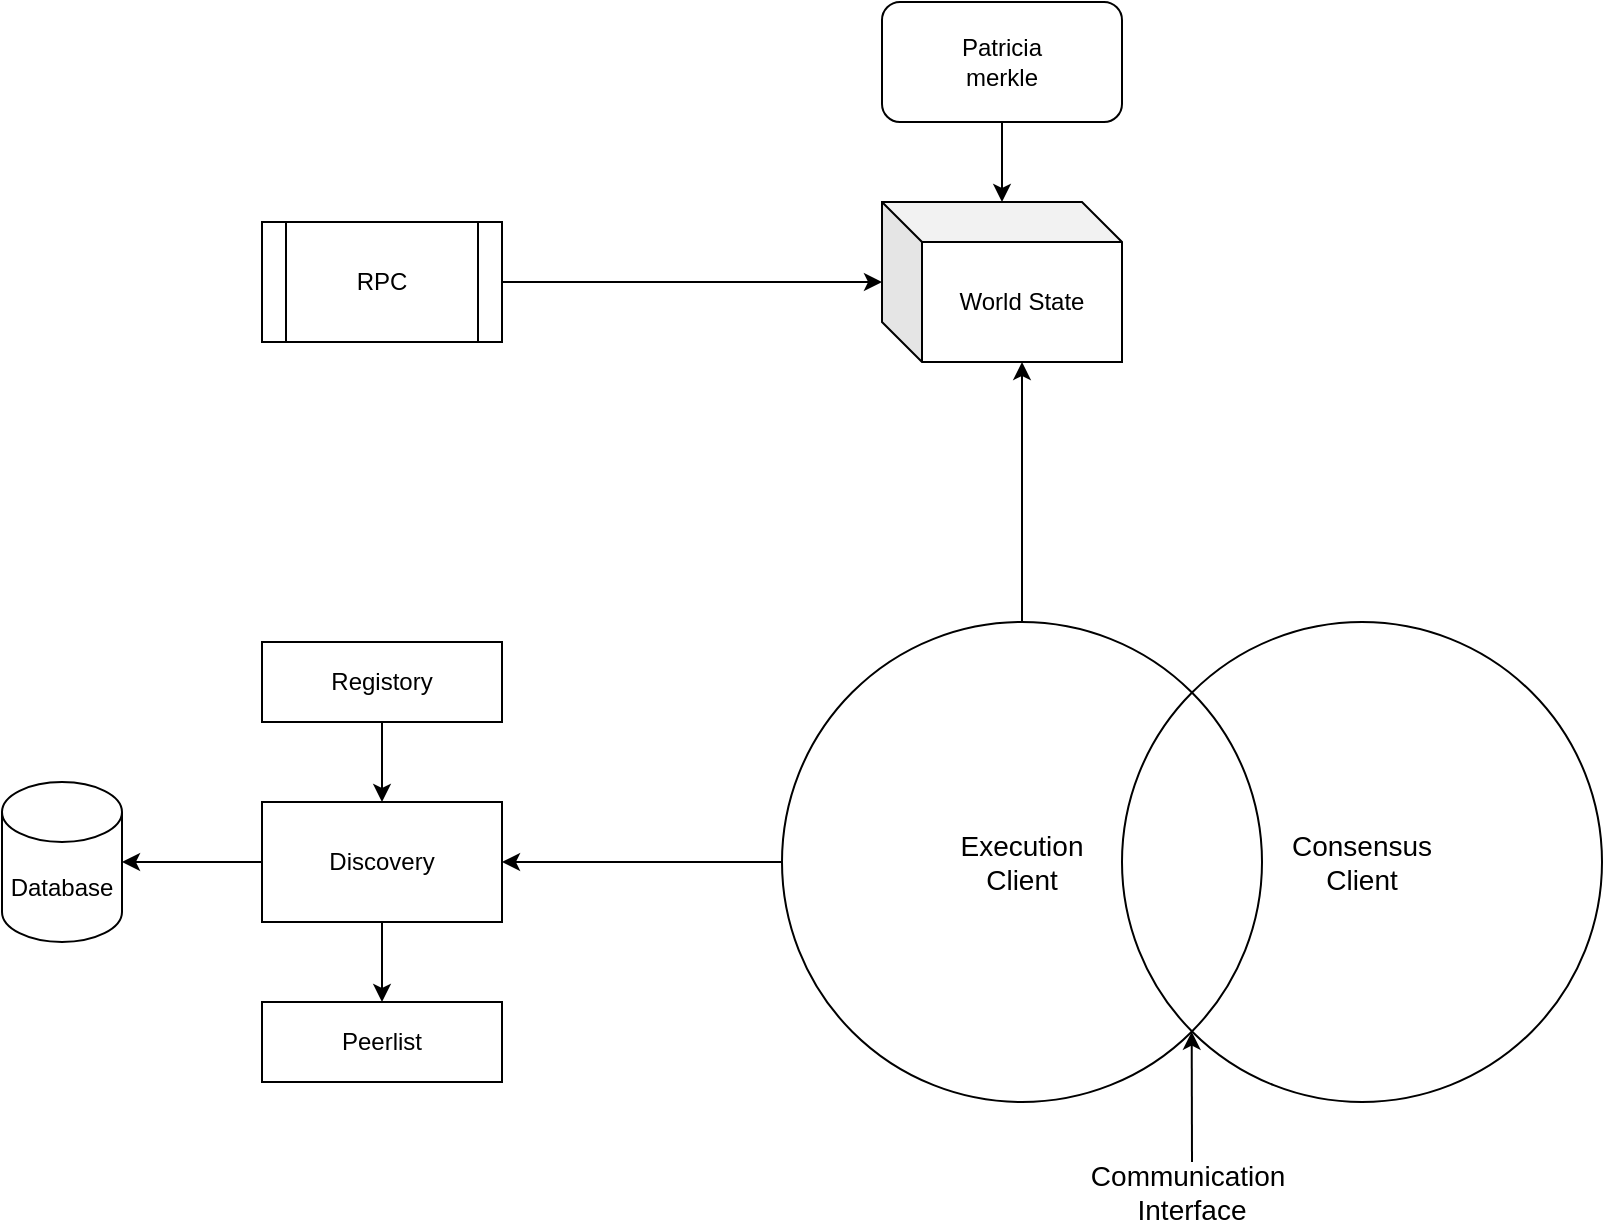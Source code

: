 <mxfile version="24.0.6" type="github">
  <diagram name="Page-1" id="kQMQTXATmenSAZyp5msM">
    <mxGraphModel dx="2187" dy="677" grid="1" gridSize="10" guides="1" tooltips="1" connect="1" arrows="1" fold="1" page="1" pageScale="1" pageWidth="850" pageHeight="1100" math="0" shadow="0">
      <root>
        <mxCell id="0" />
        <mxCell id="1" parent="0" />
        <mxCell id="oUvKnUqJZTMTFXycQhW--2" value="&lt;font style=&quot;font-size: 14px;&quot;&gt;Consensus&lt;/font&gt;&lt;div style=&quot;font-size: 14px;&quot;&gt;&lt;font style=&quot;font-size: 14px;&quot;&gt;Client&lt;/font&gt;&lt;/div&gt;" style="ellipse;whiteSpace=wrap;html=1;aspect=fixed;fillColor=none;" vertex="1" parent="1">
          <mxGeometry x="-40" y="310" width="240" height="240" as="geometry" />
        </mxCell>
        <mxCell id="oUvKnUqJZTMTFXycQhW--7" value="" style="edgeStyle=orthogonalEdgeStyle;rounded=0;orthogonalLoop=1;jettySize=auto;html=1;" edge="1" parent="1" source="oUvKnUqJZTMTFXycQhW--1" target="oUvKnUqJZTMTFXycQhW--6">
          <mxGeometry relative="1" as="geometry" />
        </mxCell>
        <mxCell id="oUvKnUqJZTMTFXycQhW--1" value="&lt;font style=&quot;font-size: 14px;&quot;&gt;Execution&lt;br&gt;Client&lt;/font&gt;" style="ellipse;whiteSpace=wrap;html=1;aspect=fixed;fillColor=none;" vertex="1" parent="1">
          <mxGeometry x="-210" y="310" width="240" height="240" as="geometry" />
        </mxCell>
        <mxCell id="oUvKnUqJZTMTFXycQhW--4" value="" style="endArrow=classic;html=1;rounded=0;entryX=1;entryY=1;entryDx=0;entryDy=0;" edge="1" parent="1" target="oUvKnUqJZTMTFXycQhW--1">
          <mxGeometry width="50" height="50" relative="1" as="geometry">
            <mxPoint x="-5" y="580" as="sourcePoint" />
            <mxPoint x="40" y="590" as="targetPoint" />
          </mxGeometry>
        </mxCell>
        <mxCell id="oUvKnUqJZTMTFXycQhW--5" value="&lt;font style=&quot;font-size: 14px;&quot;&gt;Communication&amp;nbsp; Interface&lt;/font&gt;" style="text;html=1;align=center;verticalAlign=middle;whiteSpace=wrap;rounded=0;" vertex="1" parent="1">
          <mxGeometry x="-35" y="580" width="60" height="30" as="geometry" />
        </mxCell>
        <mxCell id="oUvKnUqJZTMTFXycQhW--11" value="" style="edgeStyle=orthogonalEdgeStyle;rounded=0;orthogonalLoop=1;jettySize=auto;html=1;" edge="1" parent="1" source="oUvKnUqJZTMTFXycQhW--6" target="oUvKnUqJZTMTFXycQhW--10">
          <mxGeometry relative="1" as="geometry" />
        </mxCell>
        <mxCell id="oUvKnUqJZTMTFXycQhW--15" value="" style="edgeStyle=orthogonalEdgeStyle;rounded=0;orthogonalLoop=1;jettySize=auto;html=1;" edge="1" parent="1" source="oUvKnUqJZTMTFXycQhW--6" target="oUvKnUqJZTMTFXycQhW--13">
          <mxGeometry relative="1" as="geometry" />
        </mxCell>
        <mxCell id="oUvKnUqJZTMTFXycQhW--6" value="Discovery" style="whiteSpace=wrap;html=1;fillColor=none;" vertex="1" parent="1">
          <mxGeometry x="-470" y="400" width="120" height="60" as="geometry" />
        </mxCell>
        <mxCell id="oUvKnUqJZTMTFXycQhW--10" value="Database" style="shape=cylinder3;whiteSpace=wrap;html=1;boundedLbl=1;backgroundOutline=1;size=15;" vertex="1" parent="1">
          <mxGeometry x="-600" y="390" width="60" height="80" as="geometry" />
        </mxCell>
        <mxCell id="oUvKnUqJZTMTFXycQhW--16" value="" style="edgeStyle=orthogonalEdgeStyle;rounded=0;orthogonalLoop=1;jettySize=auto;html=1;" edge="1" parent="1" source="oUvKnUqJZTMTFXycQhW--12" target="oUvKnUqJZTMTFXycQhW--6">
          <mxGeometry relative="1" as="geometry" />
        </mxCell>
        <mxCell id="oUvKnUqJZTMTFXycQhW--12" value="Registory" style="whiteSpace=wrap;html=1;fillColor=none;" vertex="1" parent="1">
          <mxGeometry x="-470" y="320" width="120" height="40" as="geometry" />
        </mxCell>
        <mxCell id="oUvKnUqJZTMTFXycQhW--13" value="Peerlist" style="whiteSpace=wrap;html=1;fillColor=none;" vertex="1" parent="1">
          <mxGeometry x="-470" y="500" width="120" height="40" as="geometry" />
        </mxCell>
        <mxCell id="oUvKnUqJZTMTFXycQhW--17" value="World State" style="shape=cube;whiteSpace=wrap;html=1;boundedLbl=1;backgroundOutline=1;darkOpacity=0.05;darkOpacity2=0.1;" vertex="1" parent="1">
          <mxGeometry x="-160" y="100" width="120" height="80" as="geometry" />
        </mxCell>
        <mxCell id="oUvKnUqJZTMTFXycQhW--21" style="edgeStyle=orthogonalEdgeStyle;rounded=0;orthogonalLoop=1;jettySize=auto;html=1;entryX=0;entryY=0;entryDx=70;entryDy=80;entryPerimeter=0;" edge="1" parent="1" source="oUvKnUqJZTMTFXycQhW--1" target="oUvKnUqJZTMTFXycQhW--17">
          <mxGeometry relative="1" as="geometry" />
        </mxCell>
        <mxCell id="oUvKnUqJZTMTFXycQhW--28" style="edgeStyle=orthogonalEdgeStyle;rounded=0;orthogonalLoop=1;jettySize=auto;html=1;" edge="1" parent="1" source="oUvKnUqJZTMTFXycQhW--24" target="oUvKnUqJZTMTFXycQhW--17">
          <mxGeometry relative="1" as="geometry" />
        </mxCell>
        <mxCell id="oUvKnUqJZTMTFXycQhW--24" value="RPC" style="shape=process;whiteSpace=wrap;html=1;backgroundOutline=1;" vertex="1" parent="1">
          <mxGeometry x="-470" y="110" width="120" height="60" as="geometry" />
        </mxCell>
        <mxCell id="oUvKnUqJZTMTFXycQhW--26" value="" style="edgeStyle=orthogonalEdgeStyle;rounded=0;orthogonalLoop=1;jettySize=auto;html=1;" edge="1" parent="1" source="oUvKnUqJZTMTFXycQhW--25" target="oUvKnUqJZTMTFXycQhW--17">
          <mxGeometry relative="1" as="geometry" />
        </mxCell>
        <mxCell id="oUvKnUqJZTMTFXycQhW--25" value="Patricia&lt;br&gt;merkle" style="rounded=1;whiteSpace=wrap;html=1;" vertex="1" parent="1">
          <mxGeometry x="-160" width="120" height="60" as="geometry" />
        </mxCell>
      </root>
    </mxGraphModel>
  </diagram>
</mxfile>

